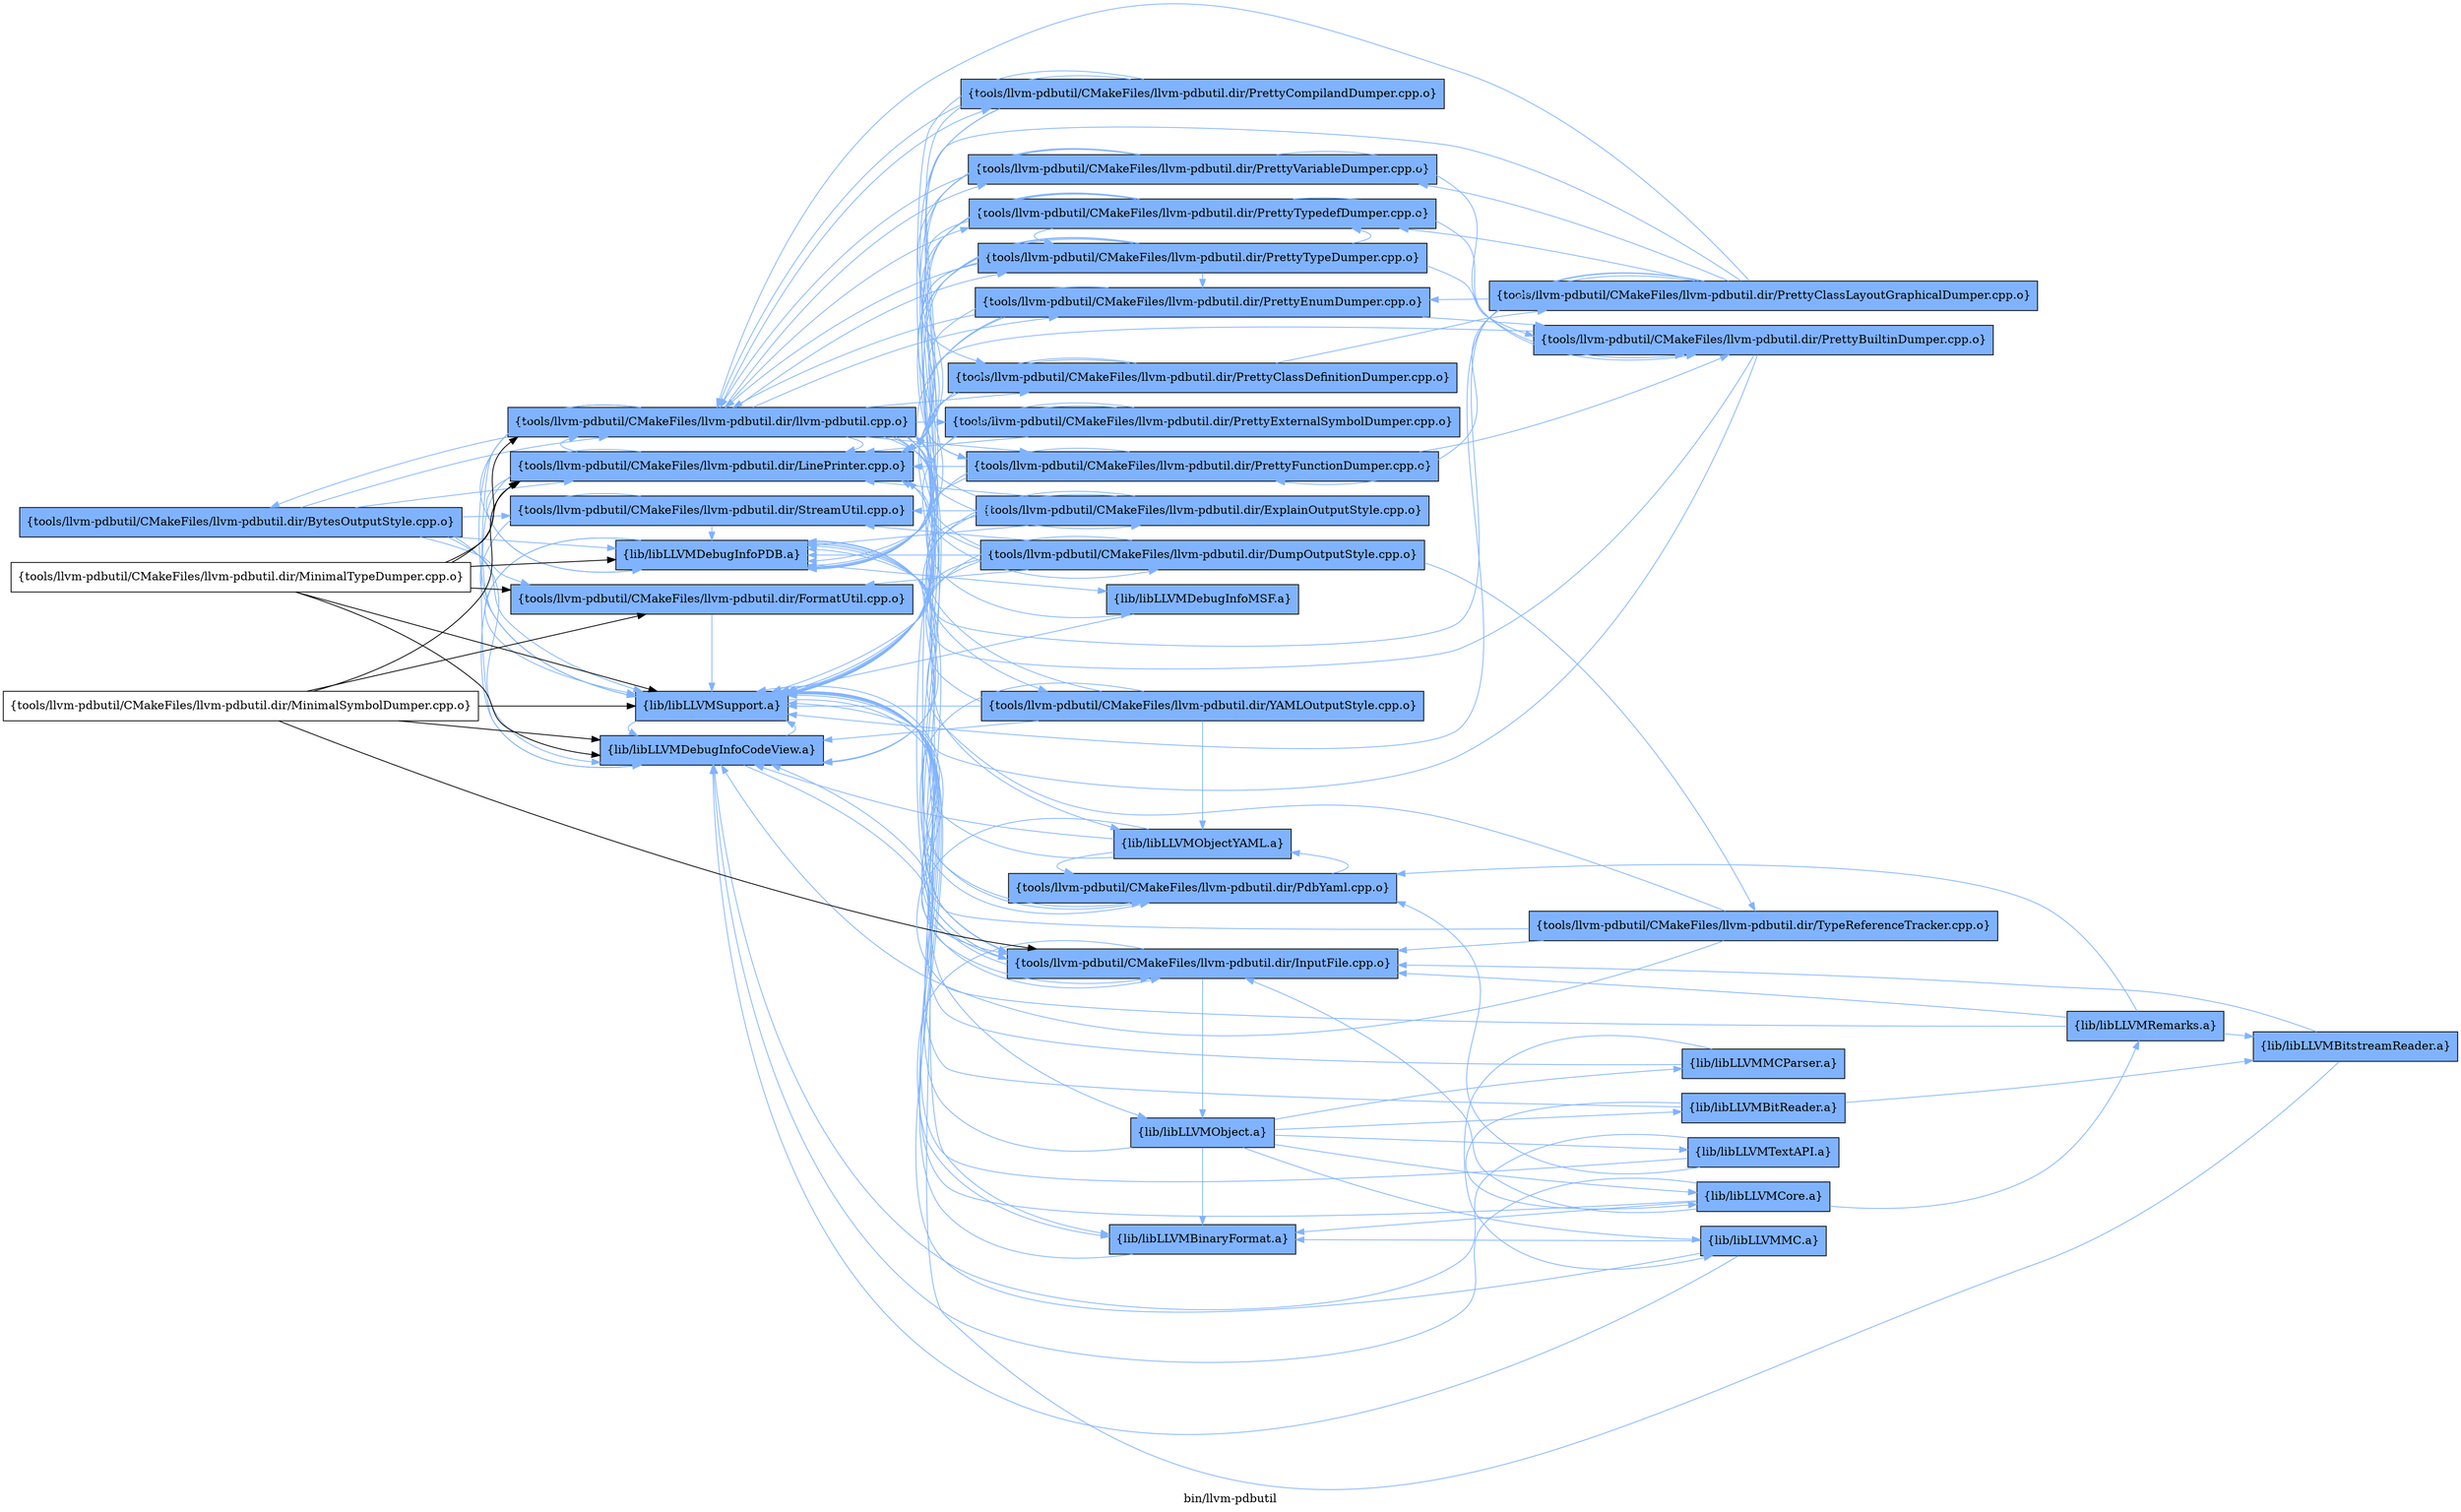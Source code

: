 digraph "bin/llvm-pdbutil" {
	label="bin/llvm-pdbutil";
	rankdir=LR;
	{ rank=same; Node0x5607bd10a158;  }
	{ rank=same; Node0x5607bd10c0e8; Node0x5607bd10c8b8; Node0x5607bd10cb38; Node0x5607bd10a748; Node0x5607bd1105a8; Node0x5607bd0fec68; Node0x5607bd0ffca8;  }
	{ rank=same; Node0x5607bd10a888; Node0x5607bd10b1e8; Node0x5607bd10b8c8; Node0x5607bd1019b8; Node0x5607bd1032b8; Node0x5607bd1036c8; Node0x5607bd1043e8; Node0x5607bd104e88; Node0x5607bd104758; Node0x5607bd105518; Node0x5607bd106198; Node0x5607bd10b468; Node0x5607bd10c6d8; Node0x5607bd110a58; Node0x5607bd0fe268; Node0x5607bd1114f8; Node0x5607bd0fe7b8;  }
	{ rank=same; Node0x5607bd10c368; Node0x5607bd102ae8; Node0x5607bd102138; Node0x5607bd10ec08; Node0x5607bd0fedf8; Node0x5607bd1011e8; Node0x5607bd1002e8; Node0x5607bd1024a8;  }

	Node0x5607bd10a158 [shape=record,shape=box,group=1,style=filled,fillcolor="0.600000 0.5 1",label="{tools/llvm-pdbutil/CMakeFiles/llvm-pdbutil.dir/BytesOutputStyle.cpp.o}"];
	Node0x5607bd10a158 -> Node0x5607bd10c0e8[color="0.600000 0.5 1"];
	Node0x5607bd10a158 -> Node0x5607bd10c8b8[color="0.600000 0.5 1"];
	Node0x5607bd10a158 -> Node0x5607bd10cb38[color="0.600000 0.5 1"];
	Node0x5607bd10a158 -> Node0x5607bd10a748[color="0.600000 0.5 1"];
	Node0x5607bd10a158 -> Node0x5607bd1105a8[color="0.600000 0.5 1"];
	Node0x5607bd10a158 -> Node0x5607bd0fec68[color="0.600000 0.5 1"];
	Node0x5607bd10a158 -> Node0x5607bd0ffca8[color="0.600000 0.5 1"];
	Node0x5607bd10c0e8 [shape=record,shape=box,group=1,style=filled,fillcolor="0.600000 0.5 1",label="{tools/llvm-pdbutil/CMakeFiles/llvm-pdbutil.dir/llvm-pdbutil.cpp.o}"];
	Node0x5607bd10c0e8 -> Node0x5607bd10a158[color="0.600000 0.5 1"];
	Node0x5607bd10c0e8 -> Node0x5607bd10a888[color="0.600000 0.5 1"];
	Node0x5607bd10c0e8 -> Node0x5607bd10b1e8[color="0.600000 0.5 1"];
	Node0x5607bd10c0e8 -> Node0x5607bd10b8c8[color="0.600000 0.5 1"];
	Node0x5607bd10c0e8 -> Node0x5607bd10cb38[color="0.600000 0.5 1"];
	Node0x5607bd10c0e8 -> Node0x5607bd1019b8[color="0.600000 0.5 1"];
	Node0x5607bd10c0e8 -> Node0x5607bd1032b8[color="0.600000 0.5 1"];
	Node0x5607bd10c0e8 -> Node0x5607bd1036c8[color="0.600000 0.5 1"];
	Node0x5607bd10c0e8 -> Node0x5607bd1043e8[color="0.600000 0.5 1"];
	Node0x5607bd10c0e8 -> Node0x5607bd104e88[color="0.600000 0.5 1"];
	Node0x5607bd10c0e8 -> Node0x5607bd104758[color="0.600000 0.5 1"];
	Node0x5607bd10c0e8 -> Node0x5607bd105518[color="0.600000 0.5 1"];
	Node0x5607bd10c0e8 -> Node0x5607bd106198[color="0.600000 0.5 1"];
	Node0x5607bd10c0e8 -> Node0x5607bd10b468[color="0.600000 0.5 1"];
	Node0x5607bd10c0e8 -> Node0x5607bd10c6d8[color="0.600000 0.5 1"];
	Node0x5607bd10c0e8 -> Node0x5607bd1105a8[color="0.600000 0.5 1"];
	Node0x5607bd10c0e8 -> Node0x5607bd110a58[color="0.600000 0.5 1"];
	Node0x5607bd10c0e8 -> Node0x5607bd0fec68[color="0.600000 0.5 1"];
	Node0x5607bd10c0e8 -> Node0x5607bd0fe268[color="0.600000 0.5 1"];
	Node0x5607bd10c0e8 -> Node0x5607bd0ffca8[color="0.600000 0.5 1"];
	Node0x5607bd10c8b8 [shape=record,shape=box,group=1,style=filled,fillcolor="0.600000 0.5 1",label="{tools/llvm-pdbutil/CMakeFiles/llvm-pdbutil.dir/FormatUtil.cpp.o}"];
	Node0x5607bd10c8b8 -> Node0x5607bd0ffca8[color="0.600000 0.5 1"];
	Node0x5607bd10cb38 [shape=record,shape=box,group=1,style=filled,fillcolor="0.600000 0.5 1",label="{tools/llvm-pdbutil/CMakeFiles/llvm-pdbutil.dir/LinePrinter.cpp.o}"];
	Node0x5607bd10cb38 -> Node0x5607bd10c0e8[color="0.600000 0.5 1"];
	Node0x5607bd10cb38 -> Node0x5607bd0fec68[color="0.600000 0.5 1"];
	Node0x5607bd10cb38 -> Node0x5607bd0ffca8[color="0.600000 0.5 1"];
	Node0x5607bd10a748 [shape=record,shape=box,group=1,style=filled,fillcolor="0.600000 0.5 1",label="{tools/llvm-pdbutil/CMakeFiles/llvm-pdbutil.dir/StreamUtil.cpp.o}"];
	Node0x5607bd10a748 -> Node0x5607bd0fec68[color="0.600000 0.5 1"];
	Node0x5607bd10a748 -> Node0x5607bd0ffca8[color="0.600000 0.5 1"];
	Node0x5607bd1105a8 [shape=record,shape=box,group=1,style=filled,fillcolor="0.600000 0.5 1",label="{lib/libLLVMDebugInfoCodeView.a}"];
	Node0x5607bd1105a8 -> Node0x5607bd0ffca8[color="0.600000 0.5 1"];
	Node0x5607bd1105a8 -> Node0x5607bd10b8c8[color="0.600000 0.5 1"];
	Node0x5607bd0fec68 [shape=record,shape=box,group=1,style=filled,fillcolor="0.600000 0.5 1",label="{lib/libLLVMDebugInfoPDB.a}"];
	Node0x5607bd0fec68 -> Node0x5607bd0ffca8[color="0.600000 0.5 1"];
	Node0x5607bd0fec68 -> Node0x5607bd110a58[color="0.600000 0.5 1"];
	Node0x5607bd0fec68 -> Node0x5607bd1105a8[color="0.600000 0.5 1"];
	Node0x5607bd0fec68 -> Node0x5607bd1114f8[color="0.600000 0.5 1"];
	Node0x5607bd0fec68 -> Node0x5607bd0fe7b8[color="0.600000 0.5 1"];
	Node0x5607bd0ffca8 [shape=record,shape=box,group=1,style=filled,fillcolor="0.600000 0.5 1",label="{lib/libLLVMSupport.a}"];
	Node0x5607bd0ffca8 -> Node0x5607bd1105a8[color="0.600000 0.5 1"];
	Node0x5607bd0ffca8 -> Node0x5607bd10b8c8[color="0.600000 0.5 1"];
	Node0x5607bd10a888 [shape=record,shape=box,group=1,style=filled,fillcolor="0.600000 0.5 1",label="{tools/llvm-pdbutil/CMakeFiles/llvm-pdbutil.dir/DumpOutputStyle.cpp.o}"];
	Node0x5607bd10a888 -> Node0x5607bd10b8c8[color="0.600000 0.5 1"];
	Node0x5607bd10a888 -> Node0x5607bd10c0e8[color="0.600000 0.5 1"];
	Node0x5607bd10a888 -> Node0x5607bd10c8b8[color="0.600000 0.5 1"];
	Node0x5607bd10a888 -> Node0x5607bd10cb38[color="0.600000 0.5 1"];
	Node0x5607bd10a888 -> Node0x5607bd10a748[color="0.600000 0.5 1"];
	Node0x5607bd10a888 -> Node0x5607bd10c368[color="0.600000 0.5 1"];
	Node0x5607bd10a888 -> Node0x5607bd1105a8[color="0.600000 0.5 1"];
	Node0x5607bd10a888 -> Node0x5607bd0fec68[color="0.600000 0.5 1"];
	Node0x5607bd10a888 -> Node0x5607bd0ffca8[color="0.600000 0.5 1"];
	Node0x5607bd10b8c8 [shape=record,shape=box,group=1,style=filled,fillcolor="0.600000 0.5 1",label="{tools/llvm-pdbutil/CMakeFiles/llvm-pdbutil.dir/InputFile.cpp.o}"];
	Node0x5607bd10b8c8 -> Node0x5607bd10cb38[color="0.600000 0.5 1"];
	Node0x5607bd10b8c8 -> Node0x5607bd1114f8[color="0.600000 0.5 1"];
	Node0x5607bd10b8c8 -> Node0x5607bd0fec68[color="0.600000 0.5 1"];
	Node0x5607bd10b8c8 -> Node0x5607bd0fe7b8[color="0.600000 0.5 1"];
	Node0x5607bd10b8c8 -> Node0x5607bd1105a8[color="0.600000 0.5 1"];
	Node0x5607bd10b8c8 -> Node0x5607bd0ffca8[color="0.600000 0.5 1"];
	Node0x5607bd10c368 [shape=record,shape=box,group=1,style=filled,fillcolor="0.600000 0.5 1",label="{tools/llvm-pdbutil/CMakeFiles/llvm-pdbutil.dir/TypeReferenceTracker.cpp.o}"];
	Node0x5607bd10c368 -> Node0x5607bd10b8c8[color="0.600000 0.5 1"];
	Node0x5607bd10c368 -> Node0x5607bd1105a8[color="0.600000 0.5 1"];
	Node0x5607bd10c368 -> Node0x5607bd0fec68[color="0.600000 0.5 1"];
	Node0x5607bd10c368 -> Node0x5607bd0ffca8[color="0.600000 0.5 1"];
	Node0x5607bd10b1e8 [shape=record,shape=box,group=1,style=filled,fillcolor="0.600000 0.5 1",label="{tools/llvm-pdbutil/CMakeFiles/llvm-pdbutil.dir/ExplainOutputStyle.cpp.o}"];
	Node0x5607bd10b1e8 -> Node0x5607bd10b8c8[color="0.600000 0.5 1"];
	Node0x5607bd10b1e8 -> Node0x5607bd10c0e8[color="0.600000 0.5 1"];
	Node0x5607bd10b1e8 -> Node0x5607bd10cb38[color="0.600000 0.5 1"];
	Node0x5607bd10b1e8 -> Node0x5607bd10a748[color="0.600000 0.5 1"];
	Node0x5607bd10b1e8 -> Node0x5607bd1105a8[color="0.600000 0.5 1"];
	Node0x5607bd10b1e8 -> Node0x5607bd0fec68[color="0.600000 0.5 1"];
	Node0x5607bd10b1e8 -> Node0x5607bd0ffca8[color="0.600000 0.5 1"];
	Node0x5607bd1114f8 [shape=record,shape=box,group=1,style=filled,fillcolor="0.600000 0.5 1",label="{lib/libLLVMBinaryFormat.a}"];
	Node0x5607bd1114f8 -> Node0x5607bd0ffca8[color="0.600000 0.5 1"];
	Node0x5607bd0fe7b8 [shape=record,shape=box,group=1,style=filled,fillcolor="0.600000 0.5 1",label="{lib/libLLVMObject.a}"];
	Node0x5607bd0fe7b8 -> Node0x5607bd1114f8[color="0.600000 0.5 1"];
	Node0x5607bd0fe7b8 -> Node0x5607bd0ffca8[color="0.600000 0.5 1"];
	Node0x5607bd0fe7b8 -> Node0x5607bd10ec08[color="0.600000 0.5 1"];
	Node0x5607bd0fe7b8 -> Node0x5607bd0fedf8[color="0.600000 0.5 1"];
	Node0x5607bd0fe7b8 -> Node0x5607bd1011e8[color="0.600000 0.5 1"];
	Node0x5607bd0fe7b8 -> Node0x5607bd1002e8[color="0.600000 0.5 1"];
	Node0x5607bd0fe7b8 -> Node0x5607bd1024a8[color="0.600000 0.5 1"];
	Node0x5607bd1019b8 [shape=record,shape=box,group=1,style=filled,fillcolor="0.600000 0.5 1",label="{tools/llvm-pdbutil/CMakeFiles/llvm-pdbutil.dir/PdbYaml.cpp.o}"];
	Node0x5607bd1019b8 -> Node0x5607bd0fe268[color="0.600000 0.5 1"];
	Node0x5607bd1019b8 -> Node0x5607bd0ffca8[color="0.600000 0.5 1"];
	Node0x5607bd1032b8 [shape=record,shape=box,group=1,style=filled,fillcolor="0.600000 0.5 1",label="{tools/llvm-pdbutil/CMakeFiles/llvm-pdbutil.dir/PrettyClassDefinitionDumper.cpp.o}"];
	Node0x5607bd1032b8 -> Node0x5607bd10cb38[color="0.600000 0.5 1"];
	Node0x5607bd1032b8 -> Node0x5607bd102ae8[color="0.600000 0.5 1"];
	Node0x5607bd1032b8 -> Node0x5607bd0fec68[color="0.600000 0.5 1"];
	Node0x5607bd1032b8 -> Node0x5607bd0ffca8[color="0.600000 0.5 1"];
	Node0x5607bd1036c8 [shape=record,shape=box,group=1,style=filled,fillcolor="0.600000 0.5 1",label="{tools/llvm-pdbutil/CMakeFiles/llvm-pdbutil.dir/PrettyCompilandDumper.cpp.o}"];
	Node0x5607bd1036c8 -> Node0x5607bd10c0e8[color="0.600000 0.5 1"];
	Node0x5607bd1036c8 -> Node0x5607bd10cb38[color="0.600000 0.5 1"];
	Node0x5607bd1036c8 -> Node0x5607bd104758[color="0.600000 0.5 1"];
	Node0x5607bd1036c8 -> Node0x5607bd0fec68[color="0.600000 0.5 1"];
	Node0x5607bd1036c8 -> Node0x5607bd0ffca8[color="0.600000 0.5 1"];
	Node0x5607bd1043e8 [shape=record,shape=box,group=1,style=filled,fillcolor="0.600000 0.5 1",label="{tools/llvm-pdbutil/CMakeFiles/llvm-pdbutil.dir/PrettyEnumDumper.cpp.o}"];
	Node0x5607bd1043e8 -> Node0x5607bd10c0e8[color="0.600000 0.5 1"];
	Node0x5607bd1043e8 -> Node0x5607bd10cb38[color="0.600000 0.5 1"];
	Node0x5607bd1043e8 -> Node0x5607bd102138[color="0.600000 0.5 1"];
	Node0x5607bd1043e8 -> Node0x5607bd0fec68[color="0.600000 0.5 1"];
	Node0x5607bd1043e8 -> Node0x5607bd0ffca8[color="0.600000 0.5 1"];
	Node0x5607bd104e88 [shape=record,shape=box,group=1,style=filled,fillcolor="0.600000 0.5 1",label="{tools/llvm-pdbutil/CMakeFiles/llvm-pdbutil.dir/PrettyExternalSymbolDumper.cpp.o}"];
	Node0x5607bd104e88 -> Node0x5607bd10cb38[color="0.600000 0.5 1"];
	Node0x5607bd104e88 -> Node0x5607bd0fec68[color="0.600000 0.5 1"];
	Node0x5607bd104e88 -> Node0x5607bd0ffca8[color="0.600000 0.5 1"];
	Node0x5607bd104758 [shape=record,shape=box,group=1,style=filled,fillcolor="0.600000 0.5 1",label="{tools/llvm-pdbutil/CMakeFiles/llvm-pdbutil.dir/PrettyFunctionDumper.cpp.o}"];
	Node0x5607bd104758 -> Node0x5607bd10cb38[color="0.600000 0.5 1"];
	Node0x5607bd104758 -> Node0x5607bd102138[color="0.600000 0.5 1"];
	Node0x5607bd104758 -> Node0x5607bd0fec68[color="0.600000 0.5 1"];
	Node0x5607bd104758 -> Node0x5607bd0ffca8[color="0.600000 0.5 1"];
	Node0x5607bd105518 [shape=record,shape=box,group=1,style=filled,fillcolor="0.600000 0.5 1",label="{tools/llvm-pdbutil/CMakeFiles/llvm-pdbutil.dir/PrettyTypeDumper.cpp.o}"];
	Node0x5607bd105518 -> Node0x5607bd10c0e8[color="0.600000 0.5 1"];
	Node0x5607bd105518 -> Node0x5607bd10cb38[color="0.600000 0.5 1"];
	Node0x5607bd105518 -> Node0x5607bd102138[color="0.600000 0.5 1"];
	Node0x5607bd105518 -> Node0x5607bd1032b8[color="0.600000 0.5 1"];
	Node0x5607bd105518 -> Node0x5607bd1043e8[color="0.600000 0.5 1"];
	Node0x5607bd105518 -> Node0x5607bd104758[color="0.600000 0.5 1"];
	Node0x5607bd105518 -> Node0x5607bd106198[color="0.600000 0.5 1"];
	Node0x5607bd105518 -> Node0x5607bd0fec68[color="0.600000 0.5 1"];
	Node0x5607bd105518 -> Node0x5607bd0ffca8[color="0.600000 0.5 1"];
	Node0x5607bd106198 [shape=record,shape=box,group=1,style=filled,fillcolor="0.600000 0.5 1",label="{tools/llvm-pdbutil/CMakeFiles/llvm-pdbutil.dir/PrettyTypedefDumper.cpp.o}"];
	Node0x5607bd106198 -> Node0x5607bd10cb38[color="0.600000 0.5 1"];
	Node0x5607bd106198 -> Node0x5607bd102138[color="0.600000 0.5 1"];
	Node0x5607bd106198 -> Node0x5607bd104758[color="0.600000 0.5 1"];
	Node0x5607bd106198 -> Node0x5607bd105518[color="0.600000 0.5 1"];
	Node0x5607bd106198 -> Node0x5607bd0fec68[color="0.600000 0.5 1"];
	Node0x5607bd106198 -> Node0x5607bd0ffca8[color="0.600000 0.5 1"];
	Node0x5607bd10b468 [shape=record,shape=box,group=1,style=filled,fillcolor="0.600000 0.5 1",label="{tools/llvm-pdbutil/CMakeFiles/llvm-pdbutil.dir/PrettyVariableDumper.cpp.o}"];
	Node0x5607bd10b468 -> Node0x5607bd10c0e8[color="0.600000 0.5 1"];
	Node0x5607bd10b468 -> Node0x5607bd10cb38[color="0.600000 0.5 1"];
	Node0x5607bd10b468 -> Node0x5607bd102138[color="0.600000 0.5 1"];
	Node0x5607bd10b468 -> Node0x5607bd0fec68[color="0.600000 0.5 1"];
	Node0x5607bd10b468 -> Node0x5607bd0ffca8[color="0.600000 0.5 1"];
	Node0x5607bd10c6d8 [shape=record,shape=box,group=1,style=filled,fillcolor="0.600000 0.5 1",label="{tools/llvm-pdbutil/CMakeFiles/llvm-pdbutil.dir/YAMLOutputStyle.cpp.o}"];
	Node0x5607bd10c6d8 -> Node0x5607bd10c0e8[color="0.600000 0.5 1"];
	Node0x5607bd10c6d8 -> Node0x5607bd1019b8[color="0.600000 0.5 1"];
	Node0x5607bd10c6d8 -> Node0x5607bd1105a8[color="0.600000 0.5 1"];
	Node0x5607bd10c6d8 -> Node0x5607bd0fec68[color="0.600000 0.5 1"];
	Node0x5607bd10c6d8 -> Node0x5607bd0fe268[color="0.600000 0.5 1"];
	Node0x5607bd10c6d8 -> Node0x5607bd0ffca8[color="0.600000 0.5 1"];
	Node0x5607bd110a58 [shape=record,shape=box,group=1,style=filled,fillcolor="0.600000 0.5 1",label="{lib/libLLVMDebugInfoMSF.a}"];
	Node0x5607bd110a58 -> Node0x5607bd0ffca8[color="0.600000 0.5 1"];
	Node0x5607bd0fe268 [shape=record,shape=box,group=1,style=filled,fillcolor="0.600000 0.5 1",label="{lib/libLLVMObjectYAML.a}"];
	Node0x5607bd0fe268 -> Node0x5607bd10b8c8[color="0.600000 0.5 1"];
	Node0x5607bd0fe268 -> Node0x5607bd1019b8[color="0.600000 0.5 1"];
	Node0x5607bd0fe268 -> Node0x5607bd1105a8[color="0.600000 0.5 1"];
	Node0x5607bd0fe268 -> Node0x5607bd0ffca8[color="0.600000 0.5 1"];
	Node0x5607bd10d7b8 [shape=record,shape=box,group=0,label="{tools/llvm-pdbutil/CMakeFiles/llvm-pdbutil.dir/MinimalSymbolDumper.cpp.o}"];
	Node0x5607bd10d7b8 -> Node0x5607bd10b8c8;
	Node0x5607bd10d7b8 -> Node0x5607bd10c8b8;
	Node0x5607bd10d7b8 -> Node0x5607bd10cb38;
	Node0x5607bd10d7b8 -> Node0x5607bd1105a8;
	Node0x5607bd10d7b8 -> Node0x5607bd0ffca8;
	Node0x5607bd101b48 [shape=record,shape=box,group=0,label="{tools/llvm-pdbutil/CMakeFiles/llvm-pdbutil.dir/MinimalTypeDumper.cpp.o}"];
	Node0x5607bd101b48 -> Node0x5607bd10c0e8;
	Node0x5607bd101b48 -> Node0x5607bd10c8b8;
	Node0x5607bd101b48 -> Node0x5607bd10cb38;
	Node0x5607bd101b48 -> Node0x5607bd1105a8;
	Node0x5607bd101b48 -> Node0x5607bd0fec68;
	Node0x5607bd101b48 -> Node0x5607bd0ffca8;
	Node0x5607bd102138 [shape=record,shape=box,group=1,style=filled,fillcolor="0.600000 0.5 1",label="{tools/llvm-pdbutil/CMakeFiles/llvm-pdbutil.dir/PrettyBuiltinDumper.cpp.o}"];
	Node0x5607bd102138 -> Node0x5607bd10cb38[color="0.600000 0.5 1"];
	Node0x5607bd102138 -> Node0x5607bd0fec68[color="0.600000 0.5 1"];
	Node0x5607bd102138 -> Node0x5607bd0ffca8[color="0.600000 0.5 1"];
	Node0x5607bd102ae8 [shape=record,shape=box,group=1,style=filled,fillcolor="0.600000 0.5 1",label="{tools/llvm-pdbutil/CMakeFiles/llvm-pdbutil.dir/PrettyClassLayoutGraphicalDumper.cpp.o}"];
	Node0x5607bd102ae8 -> Node0x5607bd10c0e8[color="0.600000 0.5 1"];
	Node0x5607bd102ae8 -> Node0x5607bd10cb38[color="0.600000 0.5 1"];
	Node0x5607bd102ae8 -> Node0x5607bd1043e8[color="0.600000 0.5 1"];
	Node0x5607bd102ae8 -> Node0x5607bd104758[color="0.600000 0.5 1"];
	Node0x5607bd102ae8 -> Node0x5607bd106198[color="0.600000 0.5 1"];
	Node0x5607bd102ae8 -> Node0x5607bd10b468[color="0.600000 0.5 1"];
	Node0x5607bd102ae8 -> Node0x5607bd0fec68[color="0.600000 0.5 1"];
	Node0x5607bd102ae8 -> Node0x5607bd0ffca8[color="0.600000 0.5 1"];
	Node0x5607bd10ec08 [shape=record,shape=box,group=1,style=filled,fillcolor="0.600000 0.5 1",label="{lib/libLLVMMC.a}"];
	Node0x5607bd10ec08 -> Node0x5607bd0ffca8[color="0.600000 0.5 1"];
	Node0x5607bd10ec08 -> Node0x5607bd1114f8[color="0.600000 0.5 1"];
	Node0x5607bd10ec08 -> Node0x5607bd1105a8[color="0.600000 0.5 1"];
	Node0x5607bd0fedf8 [shape=record,shape=box,group=1,style=filled,fillcolor="0.600000 0.5 1",label="{lib/libLLVMBitReader.a}"];
	Node0x5607bd0fedf8 -> Node0x5607bd0ffca8[color="0.600000 0.5 1"];
	Node0x5607bd0fedf8 -> Node0x5607bd1011e8[color="0.600000 0.5 1"];
	Node0x5607bd0fedf8 -> Node0x5607bd100838[color="0.600000 0.5 1"];
	Node0x5607bd1011e8 [shape=record,shape=box,group=1,style=filled,fillcolor="0.600000 0.5 1",label="{lib/libLLVMCore.a}"];
	Node0x5607bd1011e8 -> Node0x5607bd0ffca8[color="0.600000 0.5 1"];
	Node0x5607bd1011e8 -> Node0x5607bd1114f8[color="0.600000 0.5 1"];
	Node0x5607bd1011e8 -> Node0x5607bd1105a8[color="0.600000 0.5 1"];
	Node0x5607bd1011e8 -> Node0x5607bd10b8c8[color="0.600000 0.5 1"];
	Node0x5607bd1011e8 -> Node0x5607bd100ec8[color="0.600000 0.5 1"];
	Node0x5607bd1002e8 [shape=record,shape=box,group=1,style=filled,fillcolor="0.600000 0.5 1",label="{lib/libLLVMMCParser.a}"];
	Node0x5607bd1002e8 -> Node0x5607bd0ffca8[color="0.600000 0.5 1"];
	Node0x5607bd1002e8 -> Node0x5607bd10ec08[color="0.600000 0.5 1"];
	Node0x5607bd1024a8 [shape=record,shape=box,group=1,style=filled,fillcolor="0.600000 0.5 1",label="{lib/libLLVMTextAPI.a}"];
	Node0x5607bd1024a8 -> Node0x5607bd0ffca8[color="0.600000 0.5 1"];
	Node0x5607bd1024a8 -> Node0x5607bd1019b8[color="0.600000 0.5 1"];
	Node0x5607bd1024a8 -> Node0x5607bd1105a8[color="0.600000 0.5 1"];
	Node0x5607bd100838 [shape=record,shape=box,group=1,style=filled,fillcolor="0.600000 0.5 1",label="{lib/libLLVMBitstreamReader.a}"];
	Node0x5607bd100838 -> Node0x5607bd10b8c8[color="0.600000 0.5 1"];
	Node0x5607bd100838 -> Node0x5607bd0ffca8[color="0.600000 0.5 1"];
	Node0x5607bd100ec8 [shape=record,shape=box,group=1,style=filled,fillcolor="0.600000 0.5 1",label="{lib/libLLVMRemarks.a}"];
	Node0x5607bd100ec8 -> Node0x5607bd0ffca8[color="0.600000 0.5 1"];
	Node0x5607bd100ec8 -> Node0x5607bd10b8c8[color="0.600000 0.5 1"];
	Node0x5607bd100ec8 -> Node0x5607bd100838[color="0.600000 0.5 1"];
	Node0x5607bd100ec8 -> Node0x5607bd1019b8[color="0.600000 0.5 1"];
}
